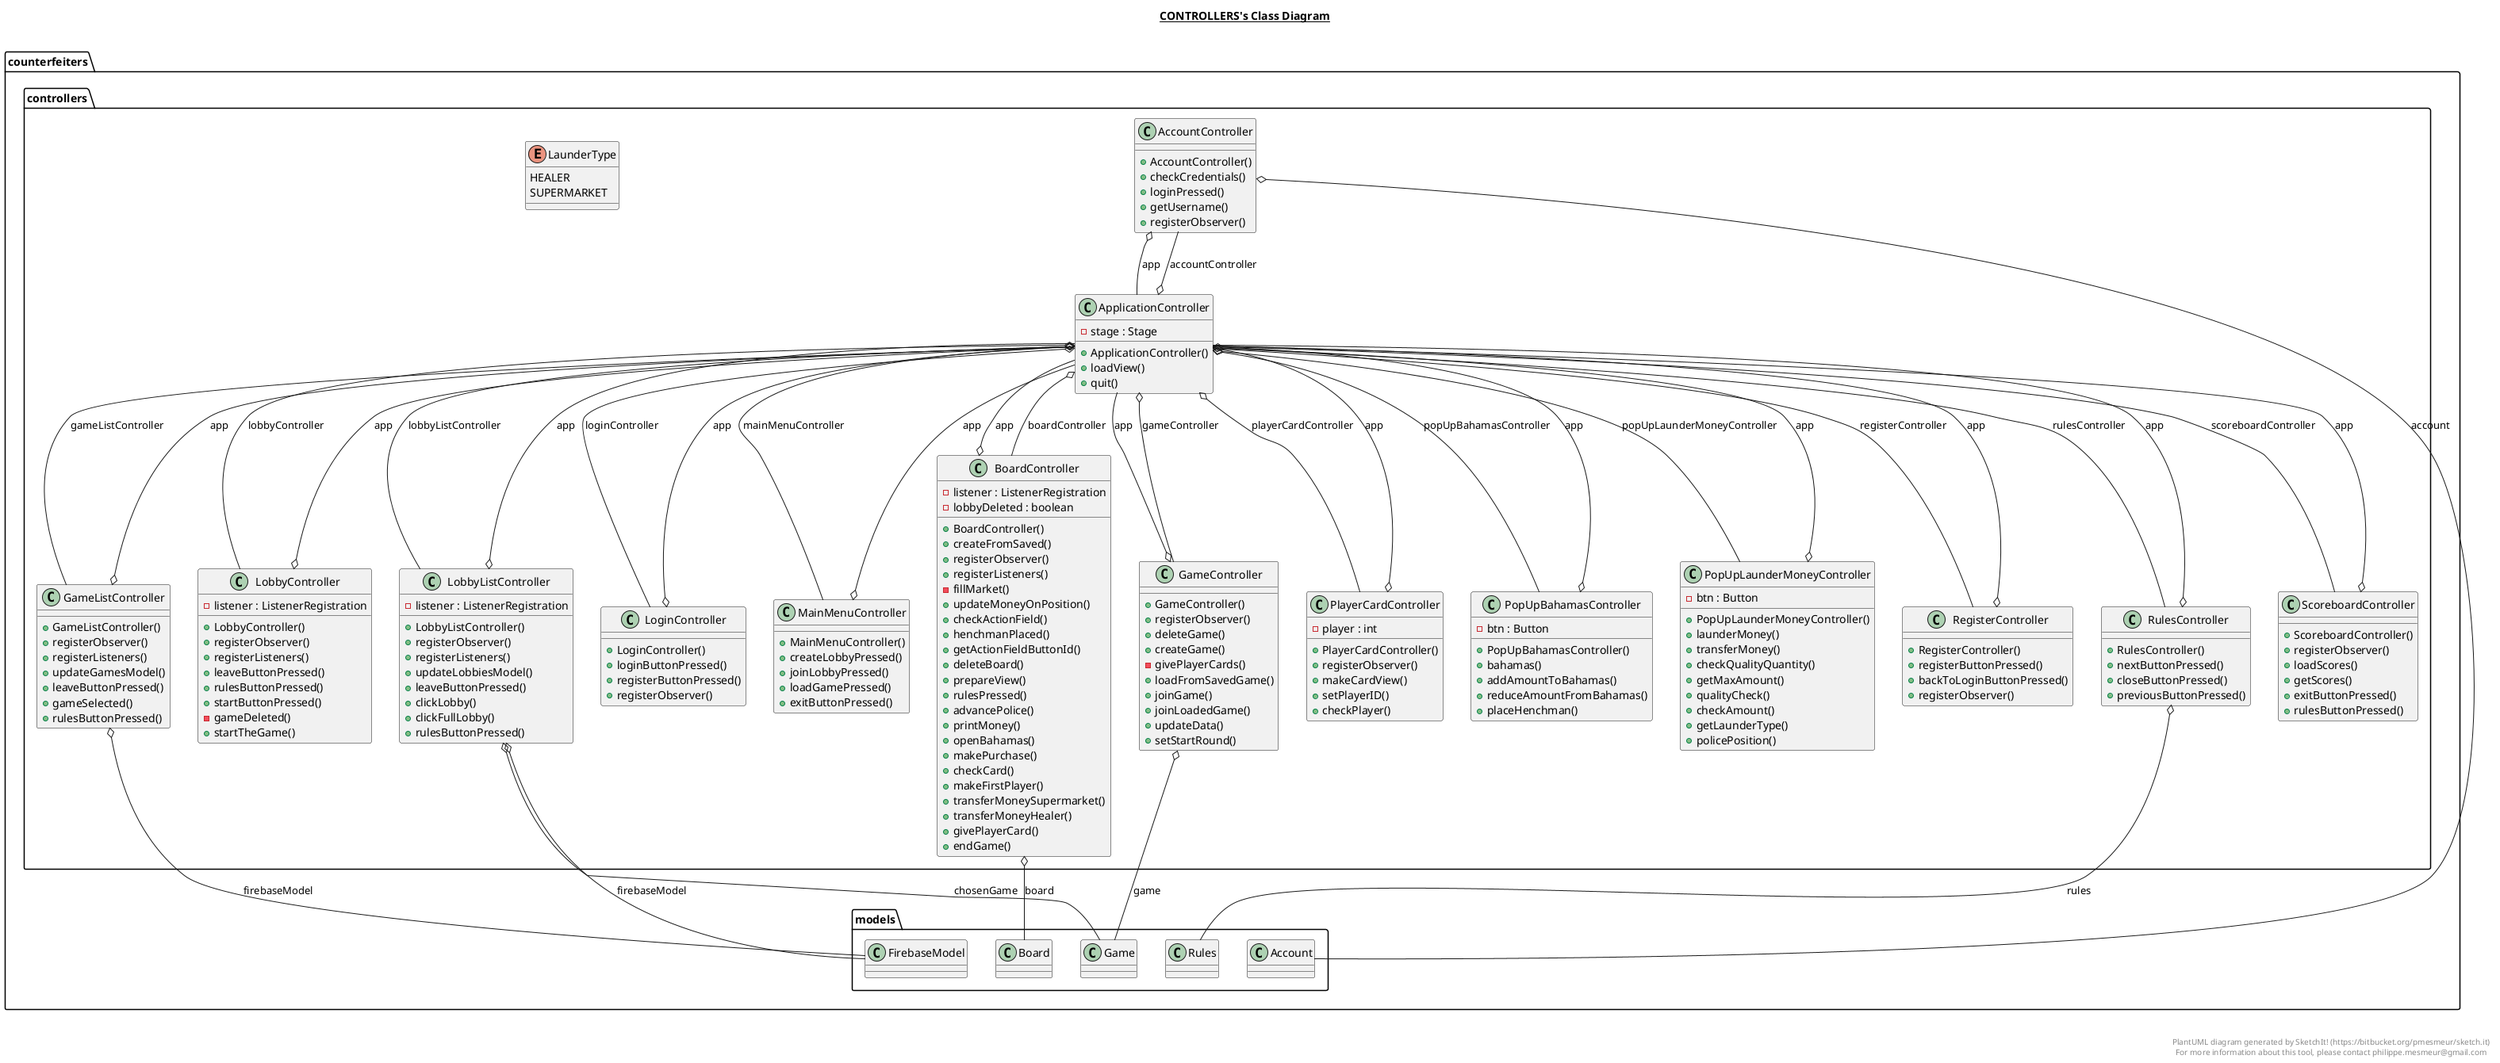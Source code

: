 @startuml

title __CONTROLLERS's Class Diagram__\n

  namespace counterfeiters {
    namespace controllers {
      class counterfeiters.controllers.AccountController {
          + AccountController()
          + checkCredentials()
          + loginPressed()
          + getUsername()
          + registerObserver()
      }
    }
  }
  

  namespace counterfeiters {
    namespace controllers {
      class counterfeiters.controllers.ApplicationController {
          - stage : Stage
          + ApplicationController()
          + loadView()
          + quit()
      }
    }
  }
  

  namespace counterfeiters {
    namespace controllers {
      class counterfeiters.controllers.BoardController {
          - listener : ListenerRegistration
          - lobbyDeleted : boolean
          + BoardController()
          + createFromSaved()
          + registerObserver()
          + registerListeners()
          - fillMarket()
          + updateMoneyOnPosition()
          + checkActionField()
          + henchmanPlaced()
          + getActionFieldButtonId()
          + deleteBoard()
          + prepareView()
          + rulesPressed()
          + advancePolice()
          + printMoney()
          + openBahamas()
          + makePurchase()
          + checkCard()
          + makeFirstPlayer()
          + transferMoneySupermarket()
          + transferMoneyHealer()
          + givePlayerCard()
          + endGame()
      }
    }
  }
  

  namespace counterfeiters {
    namespace controllers {
      class counterfeiters.controllers.GameController {
          + GameController()
          + registerObserver()
          + deleteGame()
          + createGame()
          - givePlayerCards()
          + loadFromSavedGame()
          + joinGame()
          + joinLoadedGame()
          + updateData()
          + setStartRound()
      }
    }
  }
  

  namespace counterfeiters {
    namespace controllers {
      class counterfeiters.controllers.GameListController {
          + GameListController()
          + registerObserver()
          + registerListeners()
          + updateGamesModel()
          + leaveButtonPressed()
          + gameSelected()
          + rulesButtonPressed()
      }
    }
  }
  

  namespace counterfeiters {
    namespace controllers {
      class counterfeiters.controllers.LobbyController {
          - listener : ListenerRegistration
          + LobbyController()
          + registerObserver()
          + registerListeners()
          + leaveButtonPressed()
          + rulesButtonPressed()
          + startButtonPressed()
          - gameDeleted()
          + startTheGame()
      }
    }
  }
  

  namespace counterfeiters {
    namespace controllers {
      class counterfeiters.controllers.LobbyListController {
          - listener : ListenerRegistration
          + LobbyListController()
          + registerObserver()
          + registerListeners()
          + updateLobbiesModel()
          + leaveButtonPressed()
          + clickLobby()
          + clickFullLobby()
          + rulesButtonPressed()
      }
    }
  }
  

  namespace counterfeiters {
    namespace controllers {
      class counterfeiters.controllers.LoginController {
          + LoginController()
          + loginButtonPressed()
          + registerButtonPressed()
          + registerObserver()
      }
    }
  }
  

  namespace counterfeiters {
    namespace controllers {
      class counterfeiters.controllers.MainMenuController {
          + MainMenuController()
          + createLobbyPressed()
          + joinLobbyPressed()
          + loadGamePressed()
          + exitButtonPressed()
      }
    }
  }
  

  namespace counterfeiters {
    namespace controllers {
      class counterfeiters.controllers.PlayerCardController {
          - player : int
          + PlayerCardController()
          + registerObserver()
          + makeCardView()
          + setPlayerID()
          + checkPlayer()
      }
    }
  }
  

  namespace counterfeiters {
    namespace controllers {
      class counterfeiters.controllers.PopUpBahamasController {
          - btn : Button
          + PopUpBahamasController()
          + bahamas()
          + addAmountToBahamas()
          + reduceAmountFromBahamas()
          + placeHenchman()
      }
    }
  }
  

  namespace counterfeiters {
    namespace controllers {
      class counterfeiters.controllers.PopUpLaunderMoneyController {
          - btn : Button
          + PopUpLaunderMoneyController()
          + launderMoney()
          + transferMoney()
          + checkQualityQuantity()
          + getMaxAmount()
          + qualityCheck()
          + checkAmount()
          + getLaunderType()
          + policePosition()
      }
    }
  }
  

  namespace counterfeiters {
    namespace controllers {
      enum LaunderType {
        HEALER
        SUPERMARKET
      }
    }
  }
  

  namespace counterfeiters {
    namespace controllers {
      class counterfeiters.controllers.RegisterController {
          + RegisterController()
          + registerButtonPressed()
          + backToLoginButtonPressed()
          + registerObserver()
      }
    }
  }
  

  namespace counterfeiters {
    namespace controllers {
      class counterfeiters.controllers.RulesController {
          + RulesController()
          + nextButtonPressed()
          + closeButtonPressed()
          + previousButtonPressed()
      }
    }
  }
  

  namespace counterfeiters {
    namespace controllers {
      class counterfeiters.controllers.ScoreboardController {
          + ScoreboardController()
          + registerObserver()
          + loadScores()
          + getScores()
          + exitButtonPressed()
          + rulesButtonPressed()
      }
    }
  }
  

  counterfeiters.controllers.AccountController o-- counterfeiters.controllers.ApplicationController : app
  counterfeiters.controllers.AccountController o-- counterfeiters.models.Account : account
  counterfeiters.controllers.ApplicationController o-- counterfeiters.controllers.MainMenuController : mainMenuController
  counterfeiters.controllers.ApplicationController o-- counterfeiters.controllers.LoginController : loginController
  counterfeiters.controllers.ApplicationController o-- counterfeiters.controllers.RegisterController : registerController
  counterfeiters.controllers.ApplicationController o-- counterfeiters.controllers.LobbyController : lobbyController
  counterfeiters.controllers.ApplicationController o-- counterfeiters.controllers.LobbyListController : lobbyListController
  counterfeiters.controllers.ApplicationController o-- counterfeiters.controllers.ScoreboardController : scoreboardController
  counterfeiters.controllers.ApplicationController o-- counterfeiters.controllers.BoardController : boardController
  counterfeiters.controllers.ApplicationController o-- counterfeiters.controllers.GameController : gameController
  counterfeiters.controllers.ApplicationController o-- counterfeiters.controllers.RulesController : rulesController
  counterfeiters.controllers.ApplicationController o-- counterfeiters.controllers.AccountController : accountController
  counterfeiters.controllers.ApplicationController o-- counterfeiters.controllers.GameListController : gameListController
  counterfeiters.controllers.ApplicationController o-- counterfeiters.controllers.PopUpLaunderMoneyController : popUpLaunderMoneyController
  counterfeiters.controllers.ApplicationController o-- counterfeiters.controllers.PopUpBahamasController : popUpBahamasController
  counterfeiters.controllers.ApplicationController o-- counterfeiters.controllers.PlayerCardController : playerCardController
  counterfeiters.controllers.BoardController o-- counterfeiters.controllers.ApplicationController : app
  counterfeiters.controllers.BoardController o-- counterfeiters.models.Board : board
  counterfeiters.controllers.GameController o-- counterfeiters.controllers.ApplicationController : app
  counterfeiters.controllers.GameController o-- counterfeiters.models.Game : game
  counterfeiters.controllers.GameListController o-- counterfeiters.controllers.ApplicationController : app
  counterfeiters.controllers.GameListController o-- counterfeiters.models.FirebaseModel : firebaseModel
  counterfeiters.controllers.LobbyController o-- counterfeiters.controllers.ApplicationController : app
  counterfeiters.controllers.LobbyListController o-- counterfeiters.controllers.ApplicationController : app
  counterfeiters.controllers.LobbyListController o-- counterfeiters.models.FirebaseModel : firebaseModel
  counterfeiters.controllers.LobbyListController o-- counterfeiters.models.Game : chosenGame
  counterfeiters.controllers.LoginController o-- counterfeiters.controllers.ApplicationController : app
  counterfeiters.controllers.MainMenuController o-- counterfeiters.controllers.ApplicationController : app
  counterfeiters.controllers.PlayerCardController o-- counterfeiters.controllers.ApplicationController : app
  counterfeiters.controllers.PopUpBahamasController o-- counterfeiters.controllers.ApplicationController : app
  counterfeiters.controllers.PopUpLaunderMoneyController o-- counterfeiters.controllers.ApplicationController : app
  counterfeiters.controllers.PopUpLaunderMoneyController o-- counterfeiters.controllers.PopUpLaunderMoneyController.LaunderType : type
  counterfeiters.controllers.PopUpLaunderMoneyController +-down- counterfeiters.controllers.PopUpLaunderMoneyController.LaunderType
  counterfeiters.controllers.RegisterController o-- counterfeiters.controllers.ApplicationController : app
  counterfeiters.controllers.RulesController o-- counterfeiters.controllers.ApplicationController : app
  counterfeiters.controllers.RulesController o-- counterfeiters.models.Rules : rules
  counterfeiters.controllers.ScoreboardController o-- counterfeiters.controllers.ApplicationController : app


right footer


PlantUML diagram generated by SketchIt! (https://bitbucket.org/pmesmeur/sketch.it)
For more information about this tool, please contact philippe.mesmeur@gmail.com
endfooter

@enduml
